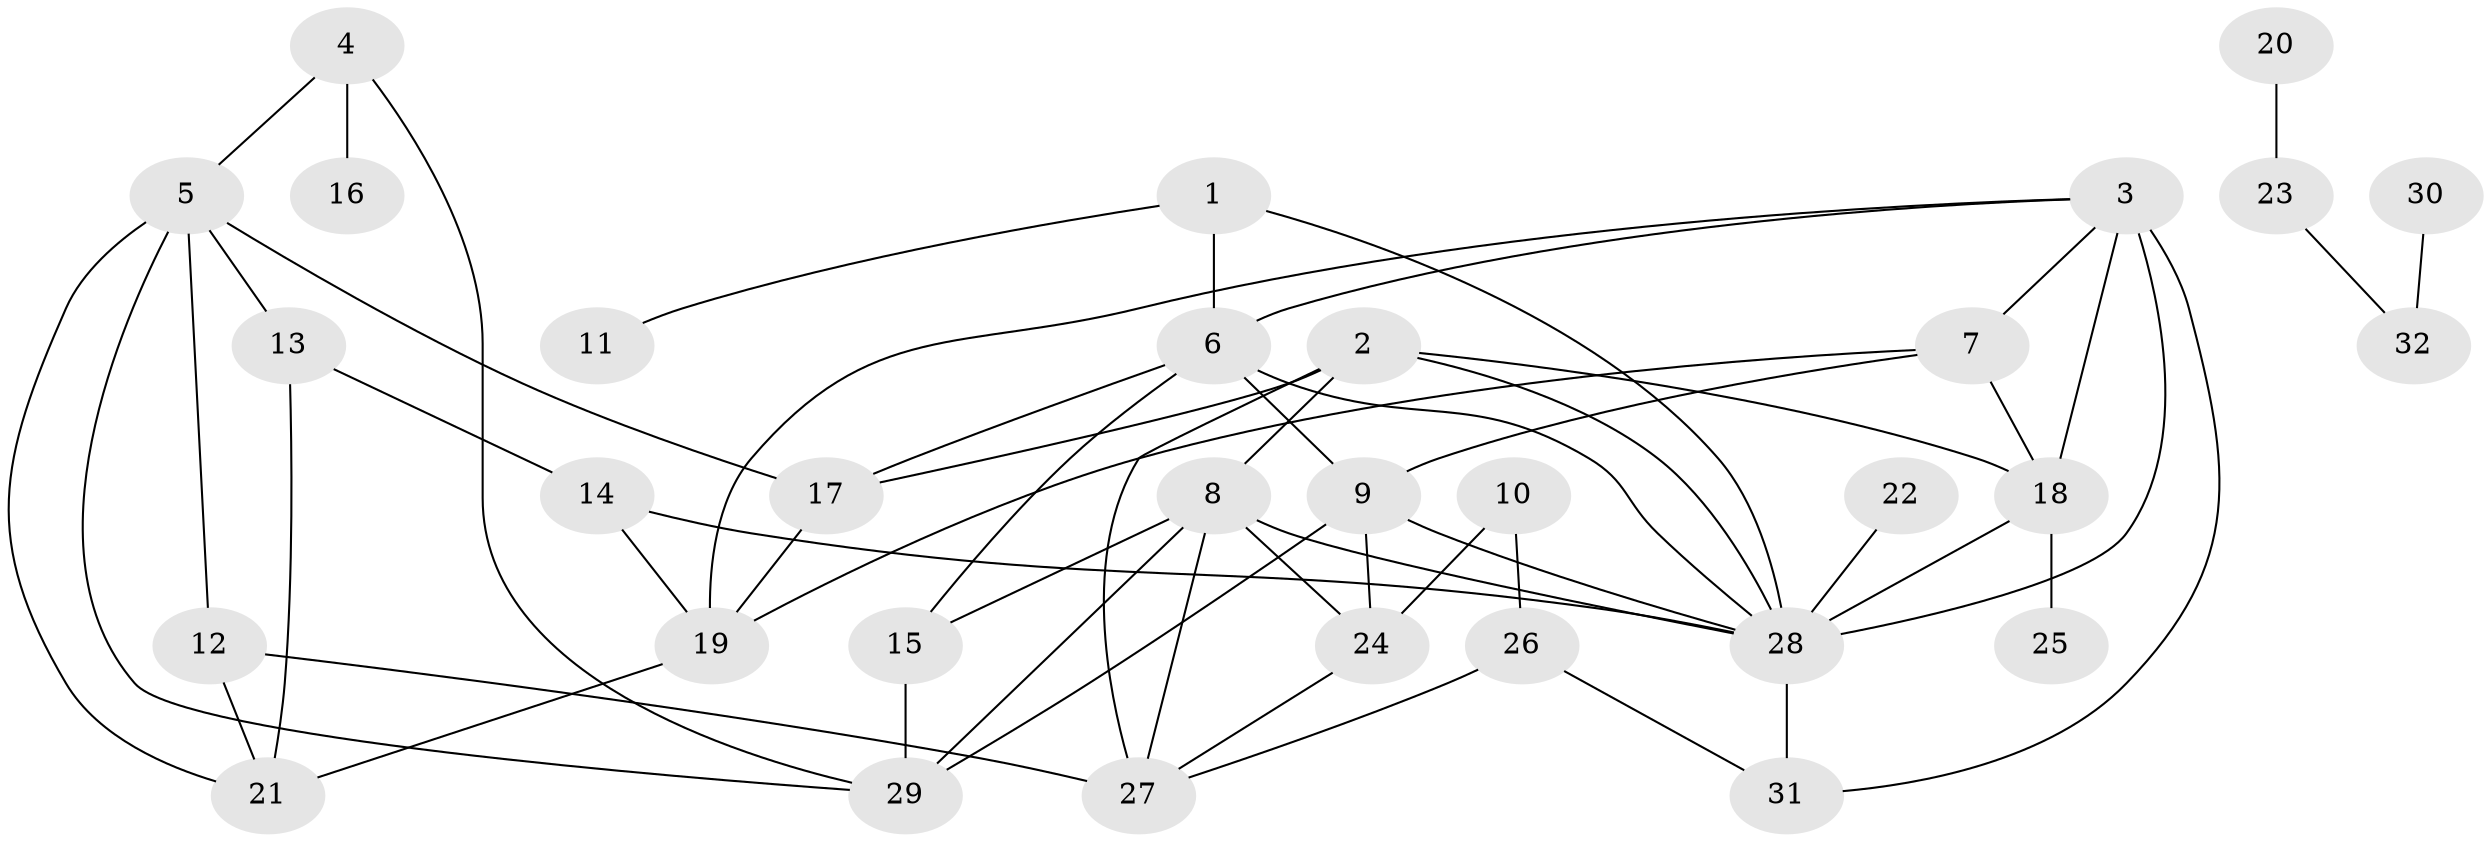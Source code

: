 // original degree distribution, {3: 0.24242424242424243, 2: 0.25757575757575757, 7: 0.030303030303030304, 4: 0.12121212121212122, 5: 0.12121212121212122, 1: 0.18181818181818182, 6: 0.015151515151515152, 8: 0.015151515151515152, 0: 0.015151515151515152}
// Generated by graph-tools (version 1.1) at 2025/33/03/09/25 02:33:37]
// undirected, 32 vertices, 58 edges
graph export_dot {
graph [start="1"]
  node [color=gray90,style=filled];
  1;
  2;
  3;
  4;
  5;
  6;
  7;
  8;
  9;
  10;
  11;
  12;
  13;
  14;
  15;
  16;
  17;
  18;
  19;
  20;
  21;
  22;
  23;
  24;
  25;
  26;
  27;
  28;
  29;
  30;
  31;
  32;
  1 -- 6 [weight=1.0];
  1 -- 11 [weight=1.0];
  1 -- 28 [weight=1.0];
  2 -- 8 [weight=1.0];
  2 -- 17 [weight=1.0];
  2 -- 18 [weight=1.0];
  2 -- 27 [weight=2.0];
  2 -- 28 [weight=2.0];
  3 -- 6 [weight=1.0];
  3 -- 7 [weight=1.0];
  3 -- 18 [weight=1.0];
  3 -- 19 [weight=1.0];
  3 -- 28 [weight=3.0];
  3 -- 31 [weight=1.0];
  4 -- 5 [weight=1.0];
  4 -- 16 [weight=1.0];
  4 -- 29 [weight=1.0];
  5 -- 12 [weight=1.0];
  5 -- 13 [weight=1.0];
  5 -- 17 [weight=1.0];
  5 -- 21 [weight=1.0];
  5 -- 29 [weight=1.0];
  6 -- 9 [weight=1.0];
  6 -- 15 [weight=1.0];
  6 -- 17 [weight=1.0];
  6 -- 28 [weight=1.0];
  7 -- 9 [weight=1.0];
  7 -- 18 [weight=2.0];
  7 -- 19 [weight=1.0];
  8 -- 15 [weight=1.0];
  8 -- 24 [weight=1.0];
  8 -- 27 [weight=1.0];
  8 -- 28 [weight=1.0];
  8 -- 29 [weight=1.0];
  9 -- 24 [weight=1.0];
  9 -- 28 [weight=1.0];
  9 -- 29 [weight=1.0];
  10 -- 24 [weight=1.0];
  10 -- 26 [weight=1.0];
  12 -- 21 [weight=1.0];
  12 -- 27 [weight=1.0];
  13 -- 14 [weight=1.0];
  13 -- 21 [weight=1.0];
  14 -- 19 [weight=1.0];
  14 -- 28 [weight=1.0];
  15 -- 29 [weight=1.0];
  17 -- 19 [weight=1.0];
  18 -- 25 [weight=1.0];
  18 -- 28 [weight=1.0];
  19 -- 21 [weight=1.0];
  20 -- 23 [weight=1.0];
  22 -- 28 [weight=2.0];
  23 -- 32 [weight=1.0];
  24 -- 27 [weight=1.0];
  26 -- 27 [weight=1.0];
  26 -- 31 [weight=1.0];
  28 -- 31 [weight=1.0];
  30 -- 32 [weight=1.0];
}
